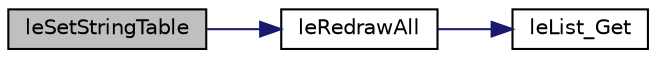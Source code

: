 digraph "leSetStringTable"
{
 // INTERACTIVE_SVG=YES
  edge [fontname="Helvetica",fontsize="10",labelfontname="Helvetica",labelfontsize="10"];
  node [fontname="Helvetica",fontsize="10",shape=record];
  rankdir="LR";
  Node72 [label="leSetStringTable",height=0.2,width=0.4,color="black", fillcolor="grey75", style="filled", fontcolor="black"];
  Node72 -> Node73 [color="midnightblue",fontsize="10",style="solid",fontname="Helvetica"];
  Node73 [label="leRedrawAll",height=0.2,width=0.4,color="black", fillcolor="white", style="filled",URL="$legato__state_8h.html#adaa279a581a502a1dd1bfefa14184d37",tooltip="Redraw All. "];
  Node73 -> Node74 [color="midnightblue",fontsize="10",style="solid",fontname="Helvetica"];
  Node74 [label="leList_Get",height=0.2,width=0.4,color="black", fillcolor="white", style="filled",URL="$legato__list_8h.html#a5d767ed097ab9362748a9e4015d75277",tooltip="Get a value from the list. "];
}
